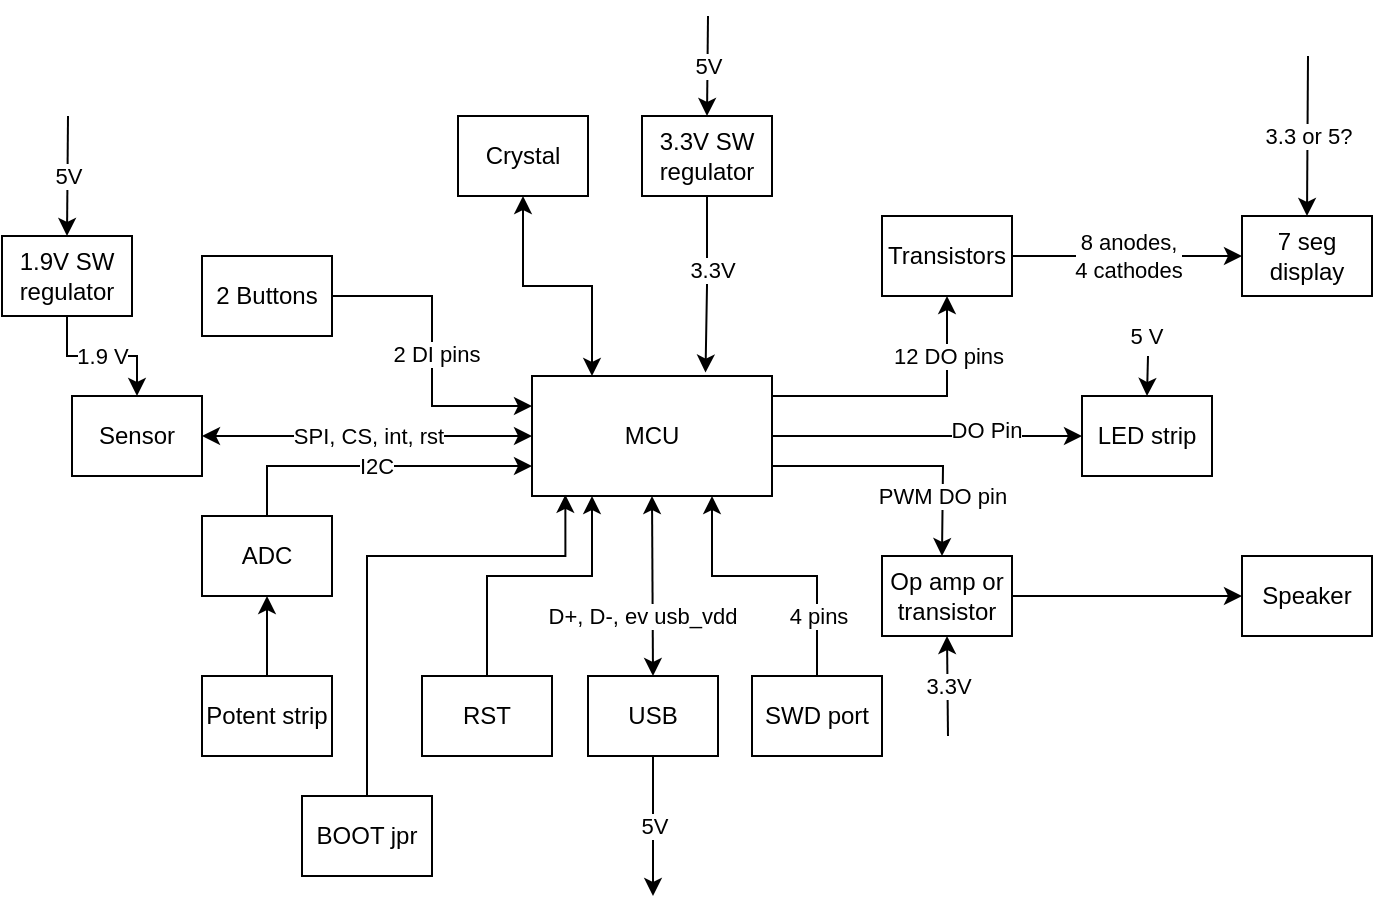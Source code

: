 <mxfile version="14.2.6" type="github">
  <diagram id="7o_Xfj5dtwa9bQ1KQkDP" name="Page-1">
    <mxGraphModel dx="1021" dy="534" grid="1" gridSize="10" guides="1" tooltips="1" connect="1" arrows="1" fold="1" page="1" pageScale="1" pageWidth="850" pageHeight="1100" math="0" shadow="0">
      <root>
        <mxCell id="0" />
        <mxCell id="1" parent="0" />
        <mxCell id="TwY7Cipw5lFwbdYb13lF-11" style="edgeStyle=orthogonalEdgeStyle;rounded=0;orthogonalLoop=1;jettySize=auto;html=1;entryX=0.5;entryY=1;entryDx=0;entryDy=0;" edge="1" parent="1" source="TwY7Cipw5lFwbdYb13lF-1" target="TwY7Cipw5lFwbdYb13lF-9">
          <mxGeometry relative="1" as="geometry">
            <Array as="points">
              <mxPoint x="573" y="250" />
            </Array>
          </mxGeometry>
        </mxCell>
        <mxCell id="TwY7Cipw5lFwbdYb13lF-12" value="12 DO pins" style="edgeLabel;html=1;align=center;verticalAlign=middle;resizable=0;points=[];" vertex="1" connectable="0" parent="TwY7Cipw5lFwbdYb13lF-11">
          <mxGeometry x="0.371" y="1" relative="1" as="geometry">
            <mxPoint x="0.99" y="-13.26" as="offset" />
          </mxGeometry>
        </mxCell>
        <mxCell id="TwY7Cipw5lFwbdYb13lF-13" value="PWM DO pin" style="edgeStyle=orthogonalEdgeStyle;rounded=0;orthogonalLoop=1;jettySize=auto;html=1;exitX=1;exitY=0.75;exitDx=0;exitDy=0;" edge="1" parent="1" source="TwY7Cipw5lFwbdYb13lF-1">
          <mxGeometry x="0.538" relative="1" as="geometry">
            <mxPoint x="570" y="330" as="targetPoint" />
            <mxPoint as="offset" />
          </mxGeometry>
        </mxCell>
        <mxCell id="TwY7Cipw5lFwbdYb13lF-18" style="edgeStyle=orthogonalEdgeStyle;rounded=0;orthogonalLoop=1;jettySize=auto;html=1;entryX=0;entryY=0.5;entryDx=0;entryDy=0;" edge="1" parent="1" source="TwY7Cipw5lFwbdYb13lF-1" target="TwY7Cipw5lFwbdYb13lF-17">
          <mxGeometry relative="1" as="geometry" />
        </mxCell>
        <mxCell id="TwY7Cipw5lFwbdYb13lF-19" value="DO Pin" style="edgeLabel;html=1;align=center;verticalAlign=middle;resizable=0;points=[];" vertex="1" connectable="0" parent="TwY7Cipw5lFwbdYb13lF-18">
          <mxGeometry x="0.381" y="3" relative="1" as="geometry">
            <mxPoint as="offset" />
          </mxGeometry>
        </mxCell>
        <mxCell id="TwY7Cipw5lFwbdYb13lF-1" value="MCU" style="rounded=0;whiteSpace=wrap;html=1;" vertex="1" parent="1">
          <mxGeometry x="365" y="240" width="120" height="60" as="geometry" />
        </mxCell>
        <mxCell id="TwY7Cipw5lFwbdYb13lF-44" value="5V" style="edgeStyle=orthogonalEdgeStyle;rounded=0;orthogonalLoop=1;jettySize=auto;html=1;startArrow=none;startFill=0;" edge="1" parent="1" source="TwY7Cipw5lFwbdYb13lF-2">
          <mxGeometry relative="1" as="geometry">
            <mxPoint x="425.5" y="500" as="targetPoint" />
          </mxGeometry>
        </mxCell>
        <mxCell id="TwY7Cipw5lFwbdYb13lF-2" value="USB" style="rounded=0;whiteSpace=wrap;html=1;" vertex="1" parent="1">
          <mxGeometry x="393" y="390" width="65" height="40" as="geometry" />
        </mxCell>
        <mxCell id="TwY7Cipw5lFwbdYb13lF-6" value="D+, D-, ev usb_vdd" style="endArrow=classic;startArrow=classic;html=1;entryX=0.5;entryY=1;entryDx=0;entryDy=0;exitX=0.5;exitY=0;exitDx=0;exitDy=0;" edge="1" parent="1" source="TwY7Cipw5lFwbdYb13lF-2" target="TwY7Cipw5lFwbdYb13lF-1">
          <mxGeometry x="-0.333" y="5" width="50" height="50" relative="1" as="geometry">
            <mxPoint x="410" y="340" as="sourcePoint" />
            <mxPoint x="460" y="290" as="targetPoint" />
            <mxPoint as="offset" />
          </mxGeometry>
        </mxCell>
        <mxCell id="TwY7Cipw5lFwbdYb13lF-7" value="7 seg display" style="rounded=0;whiteSpace=wrap;html=1;" vertex="1" parent="1">
          <mxGeometry x="720" y="160" width="65" height="40" as="geometry" />
        </mxCell>
        <mxCell id="TwY7Cipw5lFwbdYb13lF-10" value="8 anodes,&lt;br&gt;4 cathodes" style="edgeStyle=orthogonalEdgeStyle;rounded=0;orthogonalLoop=1;jettySize=auto;html=1;entryX=0;entryY=0.5;entryDx=0;entryDy=0;" edge="1" parent="1" source="TwY7Cipw5lFwbdYb13lF-9" target="TwY7Cipw5lFwbdYb13lF-7">
          <mxGeometry x="0.004" relative="1" as="geometry">
            <mxPoint as="offset" />
          </mxGeometry>
        </mxCell>
        <mxCell id="TwY7Cipw5lFwbdYb13lF-9" value="Transistors" style="rounded=0;whiteSpace=wrap;html=1;" vertex="1" parent="1">
          <mxGeometry x="540" y="160" width="65" height="40" as="geometry" />
        </mxCell>
        <mxCell id="TwY7Cipw5lFwbdYb13lF-16" style="edgeStyle=orthogonalEdgeStyle;rounded=0;orthogonalLoop=1;jettySize=auto;html=1;entryX=0;entryY=0.5;entryDx=0;entryDy=0;" edge="1" parent="1" source="TwY7Cipw5lFwbdYb13lF-14" target="TwY7Cipw5lFwbdYb13lF-15">
          <mxGeometry relative="1" as="geometry" />
        </mxCell>
        <mxCell id="TwY7Cipw5lFwbdYb13lF-14" value="Op amp or transistor" style="rounded=0;whiteSpace=wrap;html=1;" vertex="1" parent="1">
          <mxGeometry x="540" y="330" width="65" height="40" as="geometry" />
        </mxCell>
        <mxCell id="TwY7Cipw5lFwbdYb13lF-15" value="Speaker" style="rounded=0;whiteSpace=wrap;html=1;" vertex="1" parent="1">
          <mxGeometry x="720" y="330" width="65" height="40" as="geometry" />
        </mxCell>
        <mxCell id="TwY7Cipw5lFwbdYb13lF-17" value="LED strip" style="rounded=0;whiteSpace=wrap;html=1;" vertex="1" parent="1">
          <mxGeometry x="640" y="250" width="65" height="40" as="geometry" />
        </mxCell>
        <mxCell id="TwY7Cipw5lFwbdYb13lF-20" value="5 V" style="endArrow=classic;html=1;entryX=0.5;entryY=0;entryDx=0;entryDy=0;" edge="1" parent="1" target="TwY7Cipw5lFwbdYb13lF-17">
          <mxGeometry x="-1" y="-10" width="50" height="50" relative="1" as="geometry">
            <mxPoint x="673" y="230" as="sourcePoint" />
            <mxPoint x="650" y="280" as="targetPoint" />
            <mxPoint x="9" y="-10" as="offset" />
          </mxGeometry>
        </mxCell>
        <mxCell id="TwY7Cipw5lFwbdYb13lF-22" style="edgeStyle=orthogonalEdgeStyle;rounded=0;orthogonalLoop=1;jettySize=auto;html=1;entryX=0;entryY=0.25;entryDx=0;entryDy=0;" edge="1" parent="1" source="TwY7Cipw5lFwbdYb13lF-21" target="TwY7Cipw5lFwbdYb13lF-1">
          <mxGeometry relative="1" as="geometry" />
        </mxCell>
        <mxCell id="TwY7Cipw5lFwbdYb13lF-23" value="2 DI pins" style="edgeLabel;html=1;align=center;verticalAlign=middle;resizable=0;points=[];" vertex="1" connectable="0" parent="TwY7Cipw5lFwbdYb13lF-22">
          <mxGeometry x="-0.126" y="2" relative="1" as="geometry">
            <mxPoint y="11.14" as="offset" />
          </mxGeometry>
        </mxCell>
        <mxCell id="TwY7Cipw5lFwbdYb13lF-21" value="2 Buttons" style="rounded=0;whiteSpace=wrap;html=1;" vertex="1" parent="1">
          <mxGeometry x="200" y="180" width="65" height="40" as="geometry" />
        </mxCell>
        <mxCell id="TwY7Cipw5lFwbdYb13lF-26" value="I2C" style="edgeStyle=orthogonalEdgeStyle;rounded=0;orthogonalLoop=1;jettySize=auto;html=1;entryX=0;entryY=0.75;entryDx=0;entryDy=0;" edge="1" parent="1" source="TwY7Cipw5lFwbdYb13lF-25" target="TwY7Cipw5lFwbdYb13lF-1">
          <mxGeometry relative="1" as="geometry">
            <Array as="points">
              <mxPoint x="233" y="285" />
            </Array>
          </mxGeometry>
        </mxCell>
        <mxCell id="TwY7Cipw5lFwbdYb13lF-25" value="ADC" style="rounded=0;whiteSpace=wrap;html=1;" vertex="1" parent="1">
          <mxGeometry x="200" y="310" width="65" height="40" as="geometry" />
        </mxCell>
        <mxCell id="TwY7Cipw5lFwbdYb13lF-29" style="edgeStyle=orthogonalEdgeStyle;rounded=0;orthogonalLoop=1;jettySize=auto;html=1;entryX=0.5;entryY=1;entryDx=0;entryDy=0;" edge="1" parent="1" source="TwY7Cipw5lFwbdYb13lF-28" target="TwY7Cipw5lFwbdYb13lF-25">
          <mxGeometry relative="1" as="geometry" />
        </mxCell>
        <mxCell id="TwY7Cipw5lFwbdYb13lF-28" value="Potent strip" style="rounded=0;whiteSpace=wrap;html=1;" vertex="1" parent="1">
          <mxGeometry x="200" y="390" width="65" height="40" as="geometry" />
        </mxCell>
        <mxCell id="TwY7Cipw5lFwbdYb13lF-31" value="SPI, CS, int, rst" style="edgeStyle=orthogonalEdgeStyle;rounded=0;orthogonalLoop=1;jettySize=auto;html=1;entryX=0;entryY=0.5;entryDx=0;entryDy=0;startArrow=classic;startFill=1;" edge="1" parent="1" source="TwY7Cipw5lFwbdYb13lF-30" target="TwY7Cipw5lFwbdYb13lF-1">
          <mxGeometry relative="1" as="geometry" />
        </mxCell>
        <mxCell id="TwY7Cipw5lFwbdYb13lF-30" value="Sensor" style="rounded=0;whiteSpace=wrap;html=1;" vertex="1" parent="1">
          <mxGeometry x="135" y="250" width="65" height="40" as="geometry" />
        </mxCell>
        <mxCell id="TwY7Cipw5lFwbdYb13lF-40" style="edgeStyle=orthogonalEdgeStyle;rounded=0;orthogonalLoop=1;jettySize=auto;html=1;startArrow=none;startFill=0;entryX=0.723;entryY=-0.029;entryDx=0;entryDy=0;entryPerimeter=0;" edge="1" parent="1" source="TwY7Cipw5lFwbdYb13lF-35" target="TwY7Cipw5lFwbdYb13lF-1">
          <mxGeometry relative="1" as="geometry" />
        </mxCell>
        <mxCell id="TwY7Cipw5lFwbdYb13lF-41" value="3.3V" style="edgeLabel;html=1;align=center;verticalAlign=middle;resizable=0;points=[];" vertex="1" connectable="0" parent="TwY7Cipw5lFwbdYb13lF-40">
          <mxGeometry x="-0.176" y="2" relative="1" as="geometry">
            <mxPoint as="offset" />
          </mxGeometry>
        </mxCell>
        <mxCell id="TwY7Cipw5lFwbdYb13lF-35" value="3.3V SW regulator" style="rounded=0;whiteSpace=wrap;html=1;" vertex="1" parent="1">
          <mxGeometry x="420" y="110" width="65" height="40" as="geometry" />
        </mxCell>
        <mxCell id="TwY7Cipw5lFwbdYb13lF-42" value="3.3 or 5?" style="endArrow=classic;html=1;entryX=0.5;entryY=0;entryDx=0;entryDy=0;" edge="1" parent="1" target="TwY7Cipw5lFwbdYb13lF-7">
          <mxGeometry width="50" height="50" relative="1" as="geometry">
            <mxPoint x="753" y="80" as="sourcePoint" />
            <mxPoint x="510" y="210" as="targetPoint" />
          </mxGeometry>
        </mxCell>
        <mxCell id="TwY7Cipw5lFwbdYb13lF-43" value="5V" style="endArrow=classic;html=1;entryX=0.5;entryY=0;entryDx=0;entryDy=0;" edge="1" parent="1" target="TwY7Cipw5lFwbdYb13lF-35">
          <mxGeometry width="50" height="50" relative="1" as="geometry">
            <mxPoint x="453" y="60" as="sourcePoint" />
            <mxPoint x="517" y="170" as="targetPoint" />
          </mxGeometry>
        </mxCell>
        <mxCell id="TwY7Cipw5lFwbdYb13lF-46" value="1.9 V" style="edgeStyle=orthogonalEdgeStyle;rounded=0;orthogonalLoop=1;jettySize=auto;html=1;entryX=0.5;entryY=0;entryDx=0;entryDy=0;startArrow=none;startFill=0;" edge="1" parent="1" source="TwY7Cipw5lFwbdYb13lF-45" target="TwY7Cipw5lFwbdYb13lF-30">
          <mxGeometry relative="1" as="geometry" />
        </mxCell>
        <mxCell id="TwY7Cipw5lFwbdYb13lF-45" value="1.9V SW regulator" style="rounded=0;whiteSpace=wrap;html=1;" vertex="1" parent="1">
          <mxGeometry x="100" y="170" width="65" height="40" as="geometry" />
        </mxCell>
        <mxCell id="TwY7Cipw5lFwbdYb13lF-47" value="5V" style="endArrow=classic;html=1;entryX=0.5;entryY=0;entryDx=0;entryDy=0;" edge="1" parent="1" target="TwY7Cipw5lFwbdYb13lF-45">
          <mxGeometry width="50" height="50" relative="1" as="geometry">
            <mxPoint x="133" y="110" as="sourcePoint" />
            <mxPoint x="360" y="160" as="targetPoint" />
          </mxGeometry>
        </mxCell>
        <mxCell id="TwY7Cipw5lFwbdYb13lF-48" value="3.3V" style="endArrow=classic;html=1;entryX=0.5;entryY=1;entryDx=0;entryDy=0;" edge="1" parent="1" target="TwY7Cipw5lFwbdYb13lF-14">
          <mxGeometry width="50" height="50" relative="1" as="geometry">
            <mxPoint x="573" y="420" as="sourcePoint" />
            <mxPoint x="480" y="250" as="targetPoint" />
          </mxGeometry>
        </mxCell>
        <mxCell id="TwY7Cipw5lFwbdYb13lF-51" style="edgeStyle=orthogonalEdgeStyle;rounded=0;orthogonalLoop=1;jettySize=auto;html=1;entryX=0.25;entryY=1;entryDx=0;entryDy=0;startArrow=none;startFill=0;" edge="1" parent="1" source="TwY7Cipw5lFwbdYb13lF-50" target="TwY7Cipw5lFwbdYb13lF-1">
          <mxGeometry relative="1" as="geometry">
            <Array as="points">
              <mxPoint x="343" y="340" />
              <mxPoint x="395" y="340" />
            </Array>
          </mxGeometry>
        </mxCell>
        <mxCell id="TwY7Cipw5lFwbdYb13lF-50" value="RST" style="rounded=0;whiteSpace=wrap;html=1;" vertex="1" parent="1">
          <mxGeometry x="310" y="390" width="65" height="40" as="geometry" />
        </mxCell>
        <mxCell id="TwY7Cipw5lFwbdYb13lF-53" style="edgeStyle=orthogonalEdgeStyle;rounded=0;orthogonalLoop=1;jettySize=auto;html=1;entryX=0.75;entryY=1;entryDx=0;entryDy=0;startArrow=none;startFill=0;" edge="1" parent="1" source="TwY7Cipw5lFwbdYb13lF-52" target="TwY7Cipw5lFwbdYb13lF-1">
          <mxGeometry relative="1" as="geometry">
            <Array as="points">
              <mxPoint x="507" y="340" />
              <mxPoint x="455" y="340" />
            </Array>
          </mxGeometry>
        </mxCell>
        <mxCell id="TwY7Cipw5lFwbdYb13lF-54" value="4 pins" style="edgeLabel;html=1;align=center;verticalAlign=middle;resizable=0;points=[];" vertex="1" connectable="0" parent="TwY7Cipw5lFwbdYb13lF-53">
          <mxGeometry x="-0.42" y="-1" relative="1" as="geometry">
            <mxPoint x="-0.98" y="11.38" as="offset" />
          </mxGeometry>
        </mxCell>
        <mxCell id="TwY7Cipw5lFwbdYb13lF-52" value="SWD port" style="rounded=0;whiteSpace=wrap;html=1;" vertex="1" parent="1">
          <mxGeometry x="475" y="390" width="65" height="40" as="geometry" />
        </mxCell>
        <mxCell id="TwY7Cipw5lFwbdYb13lF-56" style="edgeStyle=orthogonalEdgeStyle;rounded=0;orthogonalLoop=1;jettySize=auto;html=1;entryX=0.139;entryY=0.99;entryDx=0;entryDy=0;entryPerimeter=0;startArrow=none;startFill=0;" edge="1" parent="1" source="TwY7Cipw5lFwbdYb13lF-55" target="TwY7Cipw5lFwbdYb13lF-1">
          <mxGeometry relative="1" as="geometry">
            <Array as="points">
              <mxPoint x="283" y="330" />
              <mxPoint x="382" y="330" />
            </Array>
          </mxGeometry>
        </mxCell>
        <mxCell id="TwY7Cipw5lFwbdYb13lF-55" value="BOOT jpr" style="rounded=0;whiteSpace=wrap;html=1;" vertex="1" parent="1">
          <mxGeometry x="250" y="450" width="65" height="40" as="geometry" />
        </mxCell>
        <mxCell id="TwY7Cipw5lFwbdYb13lF-58" value="" style="edgeStyle=orthogonalEdgeStyle;rounded=0;orthogonalLoop=1;jettySize=auto;html=1;entryX=0.25;entryY=0;entryDx=0;entryDy=0;startArrow=classic;startFill=1;" edge="1" parent="1" source="TwY7Cipw5lFwbdYb13lF-57" target="TwY7Cipw5lFwbdYb13lF-1">
          <mxGeometry x="-1" y="-71" relative="1" as="geometry">
            <mxPoint as="offset" />
          </mxGeometry>
        </mxCell>
        <mxCell id="TwY7Cipw5lFwbdYb13lF-57" value="Crystal" style="rounded=0;whiteSpace=wrap;html=1;" vertex="1" parent="1">
          <mxGeometry x="328" y="110" width="65" height="40" as="geometry" />
        </mxCell>
      </root>
    </mxGraphModel>
  </diagram>
</mxfile>
